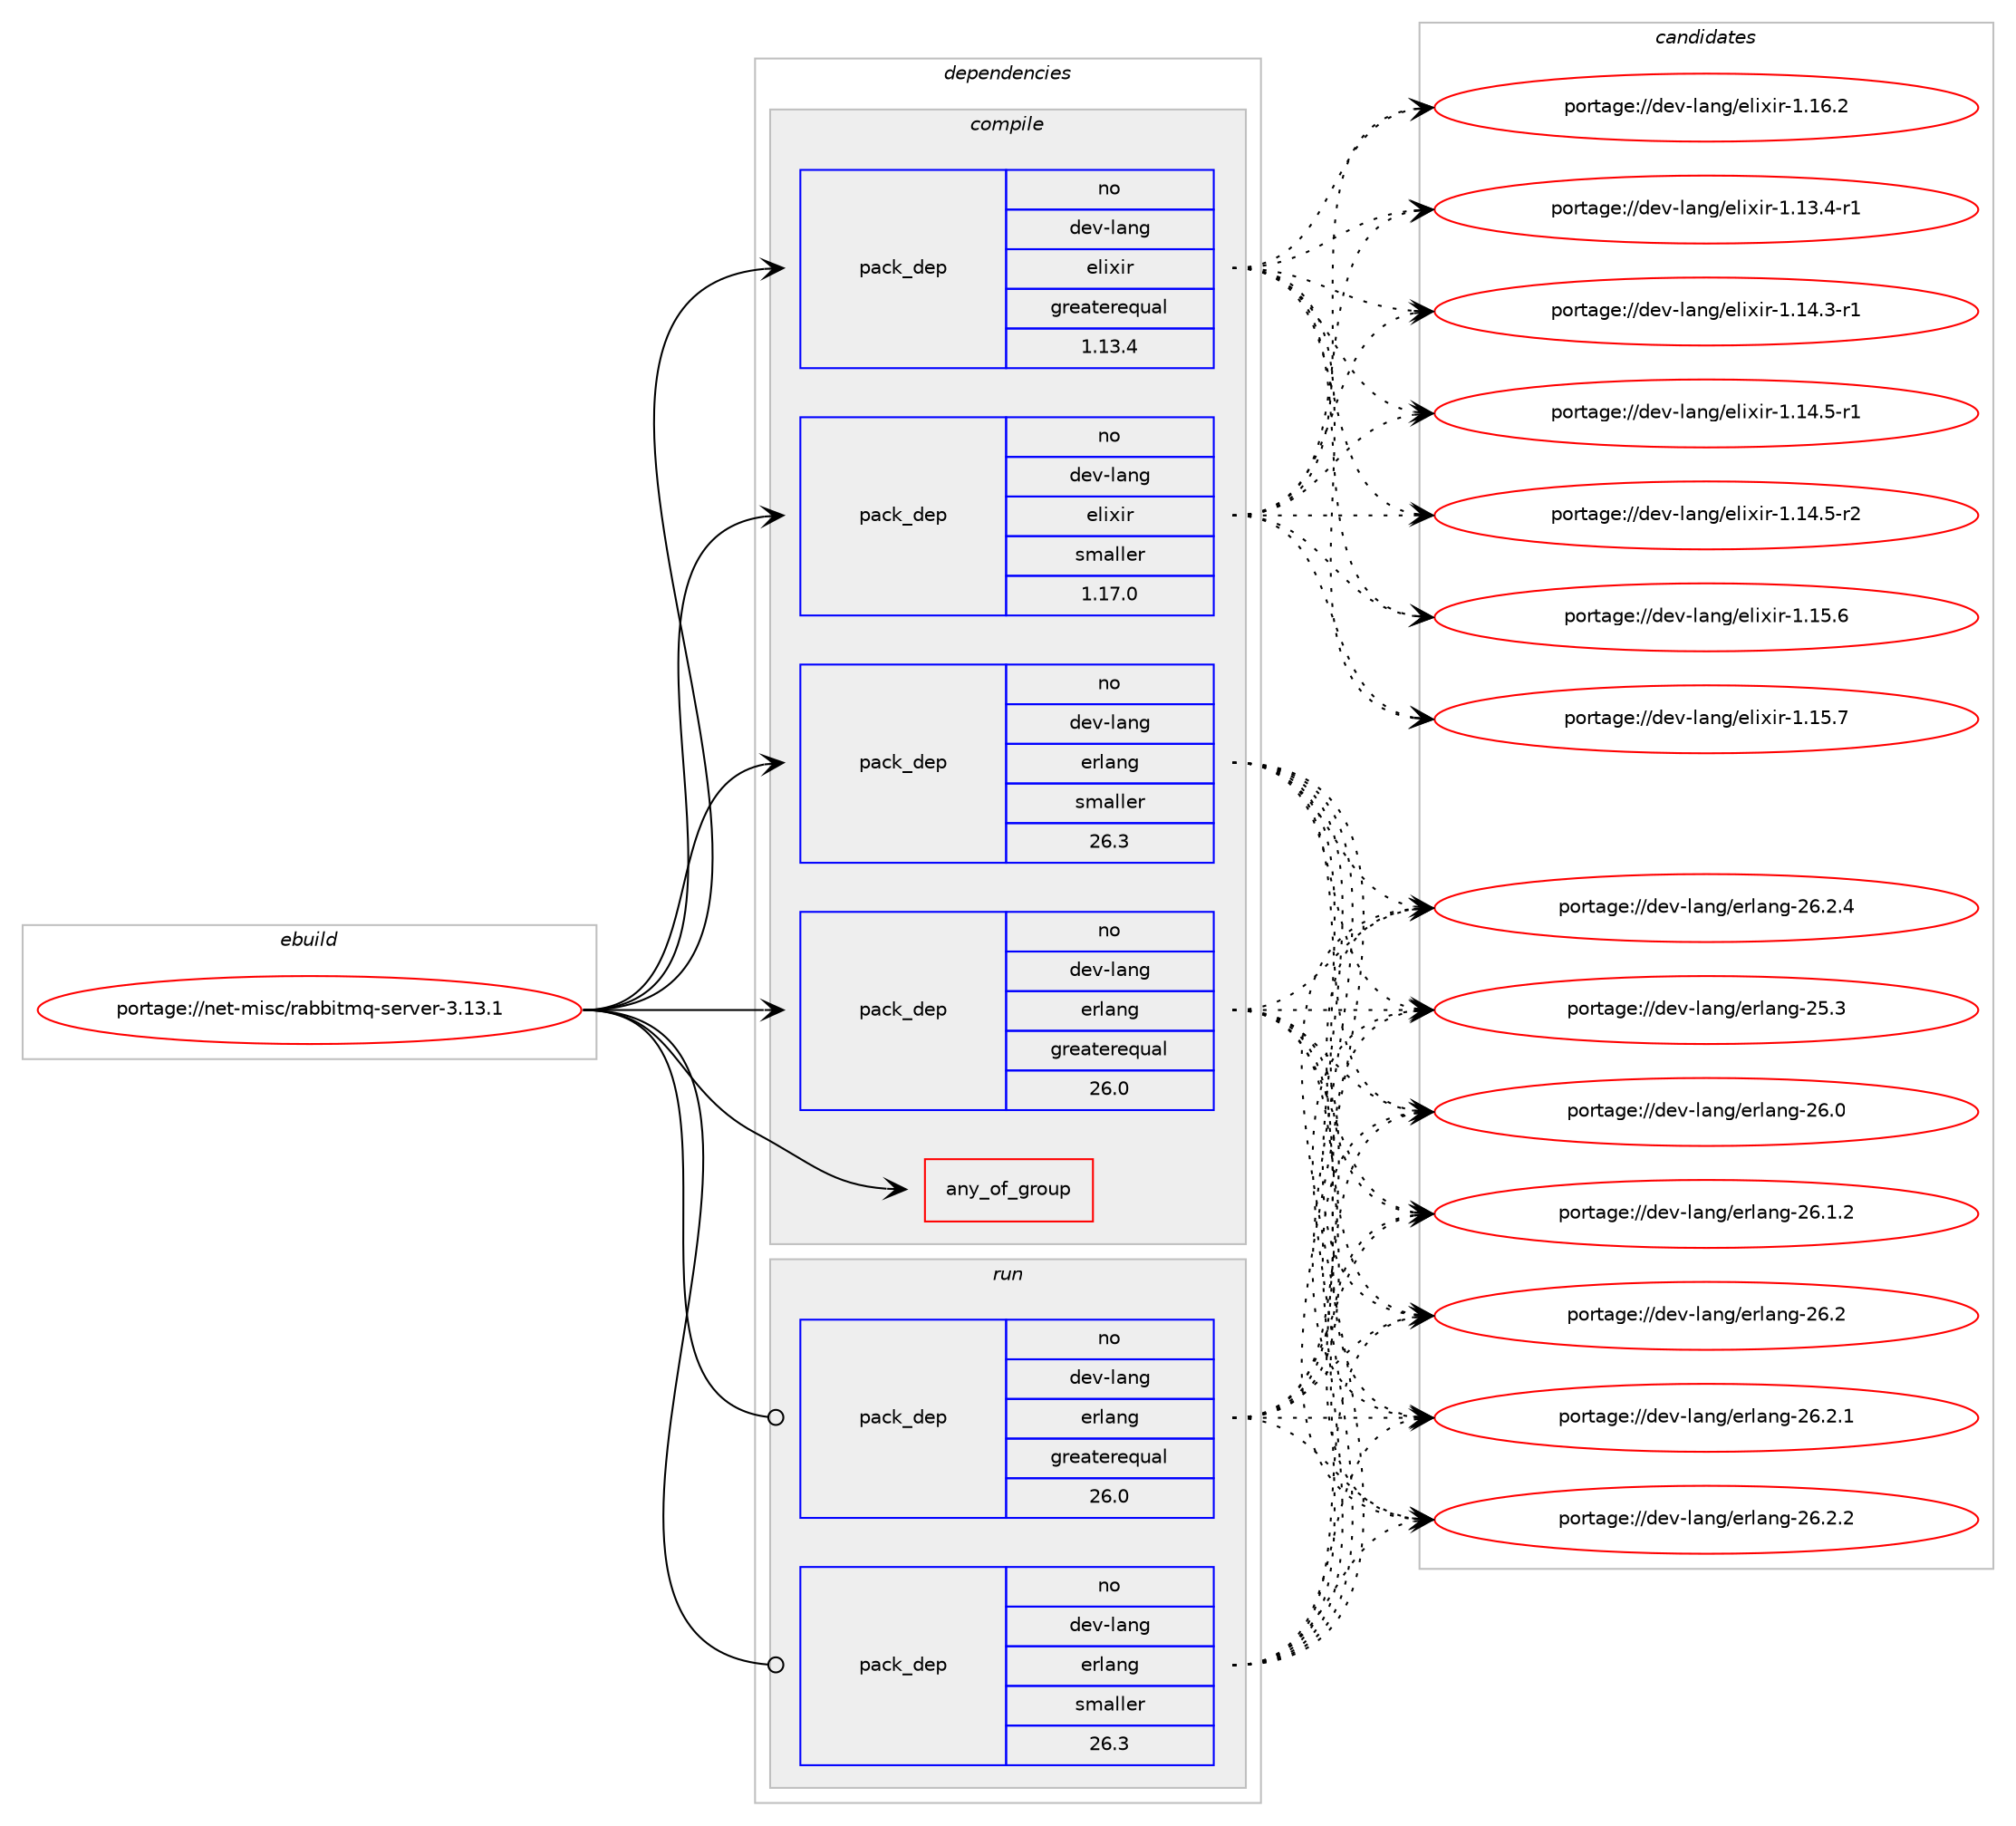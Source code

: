 digraph prolog {

# *************
# Graph options
# *************

newrank=true;
concentrate=true;
compound=true;
graph [rankdir=LR,fontname=Helvetica,fontsize=10,ranksep=1.5];#, ranksep=2.5, nodesep=0.2];
edge  [arrowhead=vee];
node  [fontname=Helvetica,fontsize=10];

# **********
# The ebuild
# **********

subgraph cluster_leftcol {
color=gray;
rank=same;
label=<<i>ebuild</i>>;
id [label="portage://net-misc/rabbitmq-server-3.13.1", color=red, width=4, href="../net-misc/rabbitmq-server-3.13.1.svg"];
}

# ****************
# The dependencies
# ****************

subgraph cluster_midcol {
color=gray;
label=<<i>dependencies</i>>;
subgraph cluster_compile {
fillcolor="#eeeeee";
style=filled;
label=<<i>compile</i>>;
subgraph any19 {
dependency394 [label=<<TABLE BORDER="0" CELLBORDER="1" CELLSPACING="0" CELLPADDING="4"><TR><TD CELLPADDING="10">any_of_group</TD></TR></TABLE>>, shape=none, color=red];# *** BEGIN UNKNOWN DEPENDENCY TYPE (TODO) ***
# dependency394 -> package_dependency(portage://net-misc/rabbitmq-server-3.13.1,install,no,dev-lang,python,none,[,,],[slot(3.12)],[use(enable(xml),positive)])
# *** END UNKNOWN DEPENDENCY TYPE (TODO) ***

# *** BEGIN UNKNOWN DEPENDENCY TYPE (TODO) ***
# dependency394 -> package_dependency(portage://net-misc/rabbitmq-server-3.13.1,install,no,dev-lang,python,none,[,,],[slot(3.11)],[use(enable(xml),positive)])
# *** END UNKNOWN DEPENDENCY TYPE (TODO) ***

# *** BEGIN UNKNOWN DEPENDENCY TYPE (TODO) ***
# dependency394 -> package_dependency(portage://net-misc/rabbitmq-server-3.13.1,install,no,dev-lang,python,none,[,,],[slot(3.10)],[use(enable(xml),positive)])
# *** END UNKNOWN DEPENDENCY TYPE (TODO) ***

}
id:e -> dependency394:w [weight=20,style="solid",arrowhead="vee"];
# *** BEGIN UNKNOWN DEPENDENCY TYPE (TODO) ***
# id -> package_dependency(portage://net-misc/rabbitmq-server-3.13.1,install,no,acct-group,rabbitmq,none,[,,],[],[])
# *** END UNKNOWN DEPENDENCY TYPE (TODO) ***

# *** BEGIN UNKNOWN DEPENDENCY TYPE (TODO) ***
# id -> package_dependency(portage://net-misc/rabbitmq-server-3.13.1,install,no,acct-user,rabbitmq,none,[,,],[],[])
# *** END UNKNOWN DEPENDENCY TYPE (TODO) ***

# *** BEGIN UNKNOWN DEPENDENCY TYPE (TODO) ***
# id -> package_dependency(portage://net-misc/rabbitmq-server-3.13.1,install,no,app-arch,unzip,none,[,,],[],[])
# *** END UNKNOWN DEPENDENCY TYPE (TODO) ***

# *** BEGIN UNKNOWN DEPENDENCY TYPE (TODO) ***
# id -> package_dependency(portage://net-misc/rabbitmq-server-3.13.1,install,no,app-arch,zip,none,[,,],[],[])
# *** END UNKNOWN DEPENDENCY TYPE (TODO) ***

# *** BEGIN UNKNOWN DEPENDENCY TYPE (TODO) ***
# id -> package_dependency(portage://net-misc/rabbitmq-server-3.13.1,install,no,app-text,docbook-xml-dtd,none,[,,],[slot(4.5)],[])
# *** END UNKNOWN DEPENDENCY TYPE (TODO) ***

# *** BEGIN UNKNOWN DEPENDENCY TYPE (TODO) ***
# id -> package_dependency(portage://net-misc/rabbitmq-server-3.13.1,install,no,app-text,xmlto,none,[,,],[],[])
# *** END UNKNOWN DEPENDENCY TYPE (TODO) ***

subgraph pack95 {
dependency395 [label=<<TABLE BORDER="0" CELLBORDER="1" CELLSPACING="0" CELLPADDING="4" WIDTH="220"><TR><TD ROWSPAN="6" CELLPADDING="30">pack_dep</TD></TR><TR><TD WIDTH="110">no</TD></TR><TR><TD>dev-lang</TD></TR><TR><TD>elixir</TD></TR><TR><TD>greaterequal</TD></TR><TR><TD>1.13.4</TD></TR></TABLE>>, shape=none, color=blue];
}
id:e -> dependency395:w [weight=20,style="solid",arrowhead="vee"];
subgraph pack96 {
dependency396 [label=<<TABLE BORDER="0" CELLBORDER="1" CELLSPACING="0" CELLPADDING="4" WIDTH="220"><TR><TD ROWSPAN="6" CELLPADDING="30">pack_dep</TD></TR><TR><TD WIDTH="110">no</TD></TR><TR><TD>dev-lang</TD></TR><TR><TD>elixir</TD></TR><TR><TD>smaller</TD></TR><TR><TD>1.17.0</TD></TR></TABLE>>, shape=none, color=blue];
}
id:e -> dependency396:w [weight=20,style="solid",arrowhead="vee"];
subgraph pack97 {
dependency397 [label=<<TABLE BORDER="0" CELLBORDER="1" CELLSPACING="0" CELLPADDING="4" WIDTH="220"><TR><TD ROWSPAN="6" CELLPADDING="30">pack_dep</TD></TR><TR><TD WIDTH="110">no</TD></TR><TR><TD>dev-lang</TD></TR><TR><TD>erlang</TD></TR><TR><TD>greaterequal</TD></TR><TR><TD>26.0</TD></TR></TABLE>>, shape=none, color=blue];
}
id:e -> dependency397:w [weight=20,style="solid",arrowhead="vee"];
subgraph pack98 {
dependency398 [label=<<TABLE BORDER="0" CELLBORDER="1" CELLSPACING="0" CELLPADDING="4" WIDTH="220"><TR><TD ROWSPAN="6" CELLPADDING="30">pack_dep</TD></TR><TR><TD WIDTH="110">no</TD></TR><TR><TD>dev-lang</TD></TR><TR><TD>erlang</TD></TR><TR><TD>smaller</TD></TR><TR><TD>26.3</TD></TR></TABLE>>, shape=none, color=blue];
}
id:e -> dependency398:w [weight=20,style="solid",arrowhead="vee"];
# *** BEGIN UNKNOWN DEPENDENCY TYPE (TODO) ***
# id -> package_dependency(portage://net-misc/rabbitmq-server-3.13.1,install,no,dev-libs,libxslt,none,[,,],[],[])
# *** END UNKNOWN DEPENDENCY TYPE (TODO) ***

}
subgraph cluster_compileandrun {
fillcolor="#eeeeee";
style=filled;
label=<<i>compile and run</i>>;
}
subgraph cluster_run {
fillcolor="#eeeeee";
style=filled;
label=<<i>run</i>>;
# *** BEGIN UNKNOWN DEPENDENCY TYPE (TODO) ***
# id -> package_dependency(portage://net-misc/rabbitmq-server-3.13.1,run,no,acct-group,rabbitmq,none,[,,],[],[])
# *** END UNKNOWN DEPENDENCY TYPE (TODO) ***

# *** BEGIN UNKNOWN DEPENDENCY TYPE (TODO) ***
# id -> package_dependency(portage://net-misc/rabbitmq-server-3.13.1,run,no,acct-user,rabbitmq,none,[,,],[],[])
# *** END UNKNOWN DEPENDENCY TYPE (TODO) ***

subgraph pack99 {
dependency399 [label=<<TABLE BORDER="0" CELLBORDER="1" CELLSPACING="0" CELLPADDING="4" WIDTH="220"><TR><TD ROWSPAN="6" CELLPADDING="30">pack_dep</TD></TR><TR><TD WIDTH="110">no</TD></TR><TR><TD>dev-lang</TD></TR><TR><TD>erlang</TD></TR><TR><TD>greaterequal</TD></TR><TR><TD>26.0</TD></TR></TABLE>>, shape=none, color=blue];
}
id:e -> dependency399:w [weight=20,style="solid",arrowhead="odot"];
subgraph pack100 {
dependency400 [label=<<TABLE BORDER="0" CELLBORDER="1" CELLSPACING="0" CELLPADDING="4" WIDTH="220"><TR><TD ROWSPAN="6" CELLPADDING="30">pack_dep</TD></TR><TR><TD WIDTH="110">no</TD></TR><TR><TD>dev-lang</TD></TR><TR><TD>erlang</TD></TR><TR><TD>smaller</TD></TR><TR><TD>26.3</TD></TR></TABLE>>, shape=none, color=blue];
}
id:e -> dependency400:w [weight=20,style="solid",arrowhead="odot"];
}
}

# **************
# The candidates
# **************

subgraph cluster_choices {
rank=same;
color=gray;
label=<<i>candidates</i>>;

subgraph choice95 {
color=black;
nodesep=1;
choice100101118451089711010347101108105120105114454946495146524511449 [label="portage://dev-lang/elixir-1.13.4-r1", color=red, width=4,href="../dev-lang/elixir-1.13.4-r1.svg"];
choice100101118451089711010347101108105120105114454946495246514511449 [label="portage://dev-lang/elixir-1.14.3-r1", color=red, width=4,href="../dev-lang/elixir-1.14.3-r1.svg"];
choice100101118451089711010347101108105120105114454946495246534511449 [label="portage://dev-lang/elixir-1.14.5-r1", color=red, width=4,href="../dev-lang/elixir-1.14.5-r1.svg"];
choice100101118451089711010347101108105120105114454946495246534511450 [label="portage://dev-lang/elixir-1.14.5-r2", color=red, width=4,href="../dev-lang/elixir-1.14.5-r2.svg"];
choice10010111845108971101034710110810512010511445494649534654 [label="portage://dev-lang/elixir-1.15.6", color=red, width=4,href="../dev-lang/elixir-1.15.6.svg"];
choice10010111845108971101034710110810512010511445494649534655 [label="portage://dev-lang/elixir-1.15.7", color=red, width=4,href="../dev-lang/elixir-1.15.7.svg"];
choice10010111845108971101034710110810512010511445494649544650 [label="portage://dev-lang/elixir-1.16.2", color=red, width=4,href="../dev-lang/elixir-1.16.2.svg"];
dependency395:e -> choice100101118451089711010347101108105120105114454946495146524511449:w [style=dotted,weight="100"];
dependency395:e -> choice100101118451089711010347101108105120105114454946495246514511449:w [style=dotted,weight="100"];
dependency395:e -> choice100101118451089711010347101108105120105114454946495246534511449:w [style=dotted,weight="100"];
dependency395:e -> choice100101118451089711010347101108105120105114454946495246534511450:w [style=dotted,weight="100"];
dependency395:e -> choice10010111845108971101034710110810512010511445494649534654:w [style=dotted,weight="100"];
dependency395:e -> choice10010111845108971101034710110810512010511445494649534655:w [style=dotted,weight="100"];
dependency395:e -> choice10010111845108971101034710110810512010511445494649544650:w [style=dotted,weight="100"];
}
subgraph choice96 {
color=black;
nodesep=1;
choice100101118451089711010347101108105120105114454946495146524511449 [label="portage://dev-lang/elixir-1.13.4-r1", color=red, width=4,href="../dev-lang/elixir-1.13.4-r1.svg"];
choice100101118451089711010347101108105120105114454946495246514511449 [label="portage://dev-lang/elixir-1.14.3-r1", color=red, width=4,href="../dev-lang/elixir-1.14.3-r1.svg"];
choice100101118451089711010347101108105120105114454946495246534511449 [label="portage://dev-lang/elixir-1.14.5-r1", color=red, width=4,href="../dev-lang/elixir-1.14.5-r1.svg"];
choice100101118451089711010347101108105120105114454946495246534511450 [label="portage://dev-lang/elixir-1.14.5-r2", color=red, width=4,href="../dev-lang/elixir-1.14.5-r2.svg"];
choice10010111845108971101034710110810512010511445494649534654 [label="portage://dev-lang/elixir-1.15.6", color=red, width=4,href="../dev-lang/elixir-1.15.6.svg"];
choice10010111845108971101034710110810512010511445494649534655 [label="portage://dev-lang/elixir-1.15.7", color=red, width=4,href="../dev-lang/elixir-1.15.7.svg"];
choice10010111845108971101034710110810512010511445494649544650 [label="portage://dev-lang/elixir-1.16.2", color=red, width=4,href="../dev-lang/elixir-1.16.2.svg"];
dependency396:e -> choice100101118451089711010347101108105120105114454946495146524511449:w [style=dotted,weight="100"];
dependency396:e -> choice100101118451089711010347101108105120105114454946495246514511449:w [style=dotted,weight="100"];
dependency396:e -> choice100101118451089711010347101108105120105114454946495246534511449:w [style=dotted,weight="100"];
dependency396:e -> choice100101118451089711010347101108105120105114454946495246534511450:w [style=dotted,weight="100"];
dependency396:e -> choice10010111845108971101034710110810512010511445494649534654:w [style=dotted,weight="100"];
dependency396:e -> choice10010111845108971101034710110810512010511445494649534655:w [style=dotted,weight="100"];
dependency396:e -> choice10010111845108971101034710110810512010511445494649544650:w [style=dotted,weight="100"];
}
subgraph choice97 {
color=black;
nodesep=1;
choice100101118451089711010347101114108971101034550534651 [label="portage://dev-lang/erlang-25.3", color=red, width=4,href="../dev-lang/erlang-25.3.svg"];
choice100101118451089711010347101114108971101034550544648 [label="portage://dev-lang/erlang-26.0", color=red, width=4,href="../dev-lang/erlang-26.0.svg"];
choice1001011184510897110103471011141089711010345505446494650 [label="portage://dev-lang/erlang-26.1.2", color=red, width=4,href="../dev-lang/erlang-26.1.2.svg"];
choice100101118451089711010347101114108971101034550544650 [label="portage://dev-lang/erlang-26.2", color=red, width=4,href="../dev-lang/erlang-26.2.svg"];
choice1001011184510897110103471011141089711010345505446504649 [label="portage://dev-lang/erlang-26.2.1", color=red, width=4,href="../dev-lang/erlang-26.2.1.svg"];
choice1001011184510897110103471011141089711010345505446504650 [label="portage://dev-lang/erlang-26.2.2", color=red, width=4,href="../dev-lang/erlang-26.2.2.svg"];
choice1001011184510897110103471011141089711010345505446504652 [label="portage://dev-lang/erlang-26.2.4", color=red, width=4,href="../dev-lang/erlang-26.2.4.svg"];
dependency397:e -> choice100101118451089711010347101114108971101034550534651:w [style=dotted,weight="100"];
dependency397:e -> choice100101118451089711010347101114108971101034550544648:w [style=dotted,weight="100"];
dependency397:e -> choice1001011184510897110103471011141089711010345505446494650:w [style=dotted,weight="100"];
dependency397:e -> choice100101118451089711010347101114108971101034550544650:w [style=dotted,weight="100"];
dependency397:e -> choice1001011184510897110103471011141089711010345505446504649:w [style=dotted,weight="100"];
dependency397:e -> choice1001011184510897110103471011141089711010345505446504650:w [style=dotted,weight="100"];
dependency397:e -> choice1001011184510897110103471011141089711010345505446504652:w [style=dotted,weight="100"];
}
subgraph choice98 {
color=black;
nodesep=1;
choice100101118451089711010347101114108971101034550534651 [label="portage://dev-lang/erlang-25.3", color=red, width=4,href="../dev-lang/erlang-25.3.svg"];
choice100101118451089711010347101114108971101034550544648 [label="portage://dev-lang/erlang-26.0", color=red, width=4,href="../dev-lang/erlang-26.0.svg"];
choice1001011184510897110103471011141089711010345505446494650 [label="portage://dev-lang/erlang-26.1.2", color=red, width=4,href="../dev-lang/erlang-26.1.2.svg"];
choice100101118451089711010347101114108971101034550544650 [label="portage://dev-lang/erlang-26.2", color=red, width=4,href="../dev-lang/erlang-26.2.svg"];
choice1001011184510897110103471011141089711010345505446504649 [label="portage://dev-lang/erlang-26.2.1", color=red, width=4,href="../dev-lang/erlang-26.2.1.svg"];
choice1001011184510897110103471011141089711010345505446504650 [label="portage://dev-lang/erlang-26.2.2", color=red, width=4,href="../dev-lang/erlang-26.2.2.svg"];
choice1001011184510897110103471011141089711010345505446504652 [label="portage://dev-lang/erlang-26.2.4", color=red, width=4,href="../dev-lang/erlang-26.2.4.svg"];
dependency398:e -> choice100101118451089711010347101114108971101034550534651:w [style=dotted,weight="100"];
dependency398:e -> choice100101118451089711010347101114108971101034550544648:w [style=dotted,weight="100"];
dependency398:e -> choice1001011184510897110103471011141089711010345505446494650:w [style=dotted,weight="100"];
dependency398:e -> choice100101118451089711010347101114108971101034550544650:w [style=dotted,weight="100"];
dependency398:e -> choice1001011184510897110103471011141089711010345505446504649:w [style=dotted,weight="100"];
dependency398:e -> choice1001011184510897110103471011141089711010345505446504650:w [style=dotted,weight="100"];
dependency398:e -> choice1001011184510897110103471011141089711010345505446504652:w [style=dotted,weight="100"];
}
subgraph choice99 {
color=black;
nodesep=1;
choice100101118451089711010347101114108971101034550534651 [label="portage://dev-lang/erlang-25.3", color=red, width=4,href="../dev-lang/erlang-25.3.svg"];
choice100101118451089711010347101114108971101034550544648 [label="portage://dev-lang/erlang-26.0", color=red, width=4,href="../dev-lang/erlang-26.0.svg"];
choice1001011184510897110103471011141089711010345505446494650 [label="portage://dev-lang/erlang-26.1.2", color=red, width=4,href="../dev-lang/erlang-26.1.2.svg"];
choice100101118451089711010347101114108971101034550544650 [label="portage://dev-lang/erlang-26.2", color=red, width=4,href="../dev-lang/erlang-26.2.svg"];
choice1001011184510897110103471011141089711010345505446504649 [label="portage://dev-lang/erlang-26.2.1", color=red, width=4,href="../dev-lang/erlang-26.2.1.svg"];
choice1001011184510897110103471011141089711010345505446504650 [label="portage://dev-lang/erlang-26.2.2", color=red, width=4,href="../dev-lang/erlang-26.2.2.svg"];
choice1001011184510897110103471011141089711010345505446504652 [label="portage://dev-lang/erlang-26.2.4", color=red, width=4,href="../dev-lang/erlang-26.2.4.svg"];
dependency399:e -> choice100101118451089711010347101114108971101034550534651:w [style=dotted,weight="100"];
dependency399:e -> choice100101118451089711010347101114108971101034550544648:w [style=dotted,weight="100"];
dependency399:e -> choice1001011184510897110103471011141089711010345505446494650:w [style=dotted,weight="100"];
dependency399:e -> choice100101118451089711010347101114108971101034550544650:w [style=dotted,weight="100"];
dependency399:e -> choice1001011184510897110103471011141089711010345505446504649:w [style=dotted,weight="100"];
dependency399:e -> choice1001011184510897110103471011141089711010345505446504650:w [style=dotted,weight="100"];
dependency399:e -> choice1001011184510897110103471011141089711010345505446504652:w [style=dotted,weight="100"];
}
subgraph choice100 {
color=black;
nodesep=1;
choice100101118451089711010347101114108971101034550534651 [label="portage://dev-lang/erlang-25.3", color=red, width=4,href="../dev-lang/erlang-25.3.svg"];
choice100101118451089711010347101114108971101034550544648 [label="portage://dev-lang/erlang-26.0", color=red, width=4,href="../dev-lang/erlang-26.0.svg"];
choice1001011184510897110103471011141089711010345505446494650 [label="portage://dev-lang/erlang-26.1.2", color=red, width=4,href="../dev-lang/erlang-26.1.2.svg"];
choice100101118451089711010347101114108971101034550544650 [label="portage://dev-lang/erlang-26.2", color=red, width=4,href="../dev-lang/erlang-26.2.svg"];
choice1001011184510897110103471011141089711010345505446504649 [label="portage://dev-lang/erlang-26.2.1", color=red, width=4,href="../dev-lang/erlang-26.2.1.svg"];
choice1001011184510897110103471011141089711010345505446504650 [label="portage://dev-lang/erlang-26.2.2", color=red, width=4,href="../dev-lang/erlang-26.2.2.svg"];
choice1001011184510897110103471011141089711010345505446504652 [label="portage://dev-lang/erlang-26.2.4", color=red, width=4,href="../dev-lang/erlang-26.2.4.svg"];
dependency400:e -> choice100101118451089711010347101114108971101034550534651:w [style=dotted,weight="100"];
dependency400:e -> choice100101118451089711010347101114108971101034550544648:w [style=dotted,weight="100"];
dependency400:e -> choice1001011184510897110103471011141089711010345505446494650:w [style=dotted,weight="100"];
dependency400:e -> choice100101118451089711010347101114108971101034550544650:w [style=dotted,weight="100"];
dependency400:e -> choice1001011184510897110103471011141089711010345505446504649:w [style=dotted,weight="100"];
dependency400:e -> choice1001011184510897110103471011141089711010345505446504650:w [style=dotted,weight="100"];
dependency400:e -> choice1001011184510897110103471011141089711010345505446504652:w [style=dotted,weight="100"];
}
}

}
